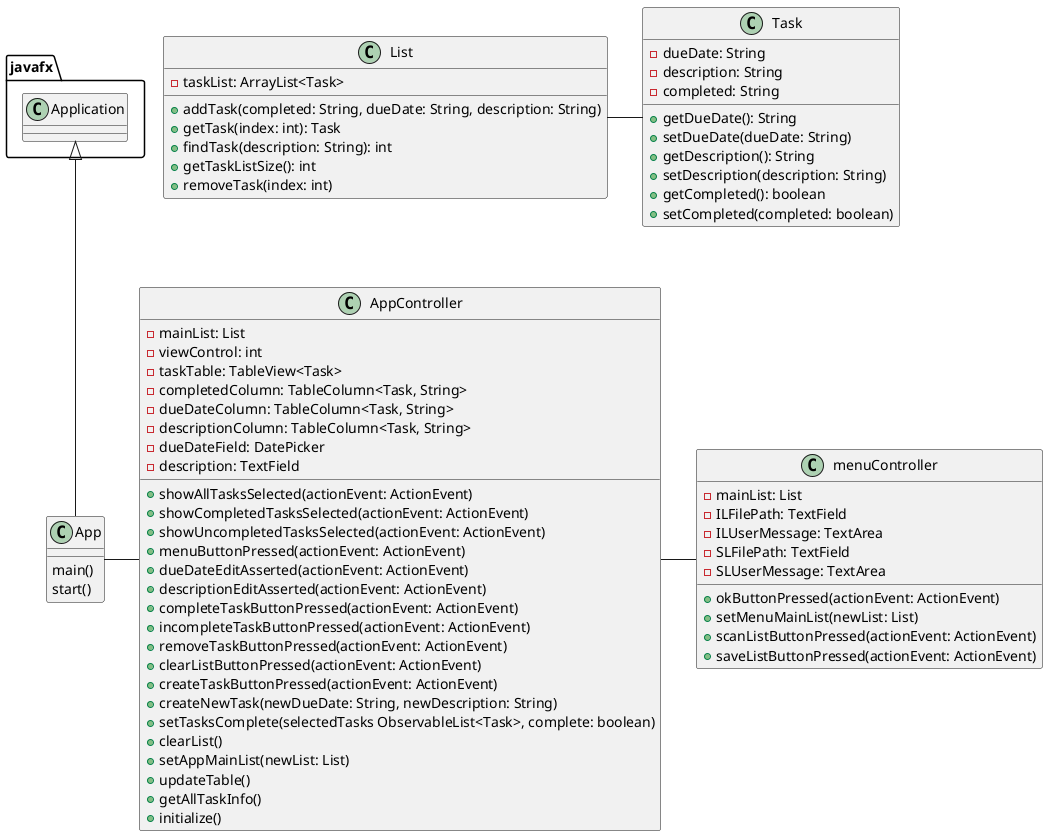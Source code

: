 @startuml
'https://plantuml.com/sequence-diagram

class App{
    main()
    start()
}

class AppController{
    - mainList: List
    - viewControl: int
    - taskTable: TableView<Task>
    - completedColumn: TableColumn<Task, String>
    - dueDateColumn: TableColumn<Task, String>
    - descriptionColumn: TableColumn<Task, String>
    - dueDateField: DatePicker
    - description: TextField

    + showAllTasksSelected(actionEvent: ActionEvent)
    + showCompletedTasksSelected(actionEvent: ActionEvent)
    + showUncompletedTasksSelected(actionEvent: ActionEvent)
    + menuButtonPressed(actionEvent: ActionEvent)
    + dueDateEditAsserted(actionEvent: ActionEvent)
    + descriptionEditAsserted(actionEvent: ActionEvent)
    + completeTaskButtonPressed(actionEvent: ActionEvent)
    + incompleteTaskButtonPressed(actionEvent: ActionEvent)
    + removeTaskButtonPressed(actionEvent: ActionEvent)
    + clearListButtonPressed(actionEvent: ActionEvent)
    + createTaskButtonPressed(actionEvent: ActionEvent)
    + createNewTask(newDueDate: String, newDescription: String)
    + setTasksComplete(selectedTasks ObservableList<Task>, complete: boolean)
    + clearList()
    + setAppMainList(newList: List)
    + updateTable()
    + getAllTaskInfo()
    + initialize()

}

class List{
    - taskList: ArrayList<Task>

    + addTask(completed: String, dueDate: String, description: String)
    + getTask(index: int): Task
    + findTask(description: String): int
    + getTaskListSize(): int
    + removeTask(index: int)
}

class menuController{

    - mainList: List
    - ILFilePath: TextField
    - ILUserMessage: TextArea
    - SLFilePath: TextField
    - SLUserMessage: TextArea

    + okButtonPressed(actionEvent: ActionEvent)
    + setMenuMainList(newList: List)
    + scanListButtonPressed(actionEvent: ActionEvent)
    + saveListButtonPressed(actionEvent: ActionEvent)
}

class Task{
    - dueDate: String
    - description: String
    - completed: String

    + getDueDate(): String
    + setDueDate(dueDate: String)
    + getDescription(): String
    + setDescription(description: String)
    + getCompleted(): boolean
    + setCompleted(completed: boolean)
}

javafx.Application <|-- App

App -  AppController
AppController - menuController
List - Task
@enduml